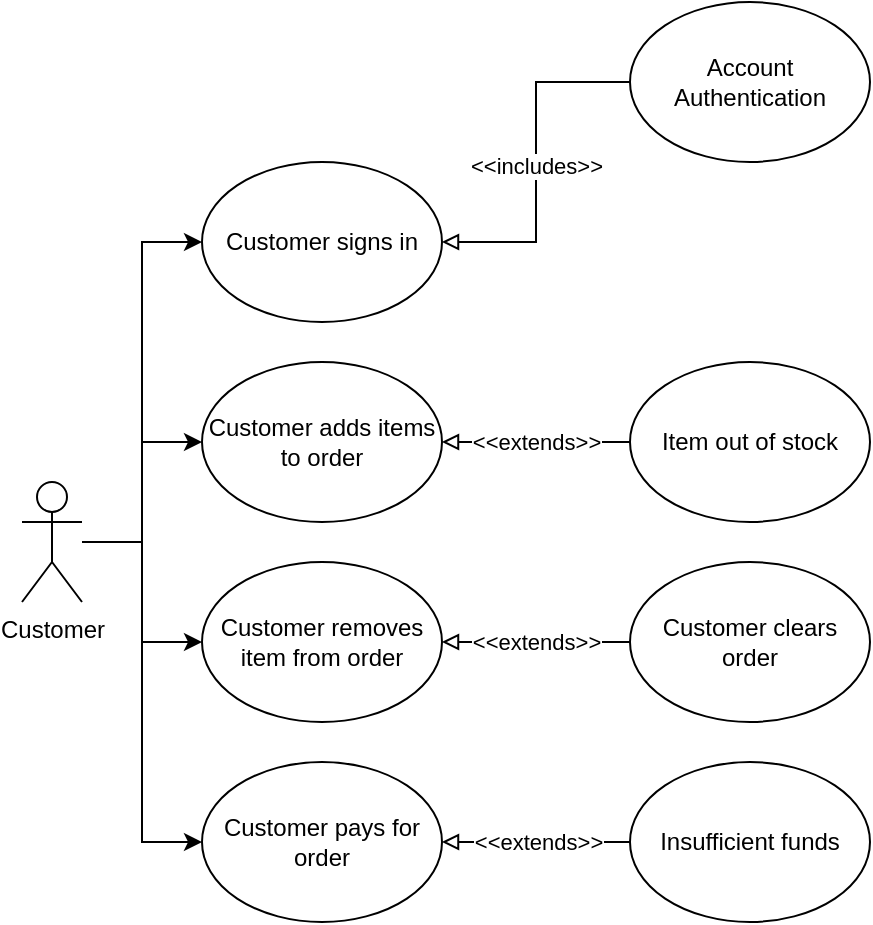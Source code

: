 <mxfile version="20.3.1" type="device"><diagram id="1q628rqOdcsugtJwC8Sf" name="Page-1"><mxGraphModel dx="1422" dy="794" grid="1" gridSize="10" guides="1" tooltips="1" connect="1" arrows="1" fold="1" page="1" pageScale="1" pageWidth="827" pageHeight="1169" math="0" shadow="0"><root><mxCell id="0"/><mxCell id="1" parent="0"/><mxCell id="gyUalU9NXfqEpsR_ZSLN-1" value="Customer adds items to order" style="ellipse;whiteSpace=wrap;html=1;" vertex="1" parent="1"><mxGeometry x="280" y="360" width="120" height="80" as="geometry"/></mxCell><mxCell id="gyUalU9NXfqEpsR_ZSLN-7" style="edgeStyle=orthogonalEdgeStyle;rounded=0;orthogonalLoop=1;jettySize=auto;html=1;entryX=0;entryY=0.5;entryDx=0;entryDy=0;" edge="1" parent="1" source="gyUalU9NXfqEpsR_ZSLN-2" target="gyUalU9NXfqEpsR_ZSLN-1"><mxGeometry relative="1" as="geometry"/></mxCell><mxCell id="gyUalU9NXfqEpsR_ZSLN-9" style="edgeStyle=orthogonalEdgeStyle;rounded=0;orthogonalLoop=1;jettySize=auto;html=1;entryX=0;entryY=0.5;entryDx=0;entryDy=0;" edge="1" parent="1" source="gyUalU9NXfqEpsR_ZSLN-2" target="gyUalU9NXfqEpsR_ZSLN-8"><mxGeometry relative="1" as="geometry"/></mxCell><mxCell id="gyUalU9NXfqEpsR_ZSLN-11" style="edgeStyle=orthogonalEdgeStyle;rounded=0;orthogonalLoop=1;jettySize=auto;html=1;entryX=0;entryY=0.5;entryDx=0;entryDy=0;" edge="1" parent="1" source="gyUalU9NXfqEpsR_ZSLN-2" target="gyUalU9NXfqEpsR_ZSLN-10"><mxGeometry relative="1" as="geometry"/></mxCell><mxCell id="gyUalU9NXfqEpsR_ZSLN-15" style="edgeStyle=orthogonalEdgeStyle;rounded=0;orthogonalLoop=1;jettySize=auto;html=1;entryX=0;entryY=0.5;entryDx=0;entryDy=0;" edge="1" parent="1" source="gyUalU9NXfqEpsR_ZSLN-2" target="gyUalU9NXfqEpsR_ZSLN-14"><mxGeometry relative="1" as="geometry"/></mxCell><mxCell id="gyUalU9NXfqEpsR_ZSLN-2" value="Customer" style="shape=umlActor;verticalLabelPosition=bottom;verticalAlign=top;html=1;outlineConnect=0;" vertex="1" parent="1"><mxGeometry x="190" y="420" width="30" height="60" as="geometry"/></mxCell><mxCell id="gyUalU9NXfqEpsR_ZSLN-8" value="Customer removes item from order" style="ellipse;whiteSpace=wrap;html=1;" vertex="1" parent="1"><mxGeometry x="280" y="460" width="120" height="80" as="geometry"/></mxCell><mxCell id="gyUalU9NXfqEpsR_ZSLN-10" value="Customer pays for order" style="ellipse;whiteSpace=wrap;html=1;" vertex="1" parent="1"><mxGeometry x="280" y="560" width="120" height="80" as="geometry"/></mxCell><mxCell id="gyUalU9NXfqEpsR_ZSLN-16" style="edgeStyle=orthogonalEdgeStyle;rounded=0;orthogonalLoop=1;jettySize=auto;html=1;entryX=1;entryY=0.5;entryDx=0;entryDy=0;exitX=0;exitY=0.5;exitDx=0;exitDy=0;endArrow=block;endFill=0;" edge="1" parent="1" source="gyUalU9NXfqEpsR_ZSLN-17" target="gyUalU9NXfqEpsR_ZSLN-14"><mxGeometry relative="1" as="geometry"><mxPoint x="520" y="300" as="sourcePoint"/></mxGeometry></mxCell><mxCell id="gyUalU9NXfqEpsR_ZSLN-18" value="&amp;lt;&amp;lt;includes&amp;gt;&amp;gt;" style="edgeLabel;html=1;align=center;verticalAlign=middle;resizable=0;points=[];" vertex="1" connectable="0" parent="gyUalU9NXfqEpsR_ZSLN-16"><mxGeometry x="0.262" y="1" relative="1" as="geometry"><mxPoint x="-1" y="-21" as="offset"/></mxGeometry></mxCell><mxCell id="gyUalU9NXfqEpsR_ZSLN-14" value="Customer signs in" style="ellipse;whiteSpace=wrap;html=1;" vertex="1" parent="1"><mxGeometry x="280" y="260" width="120" height="80" as="geometry"/></mxCell><mxCell id="gyUalU9NXfqEpsR_ZSLN-17" value="Account Authentication" style="ellipse;whiteSpace=wrap;html=1;" vertex="1" parent="1"><mxGeometry x="494" y="180" width="120" height="80" as="geometry"/></mxCell><mxCell id="gyUalU9NXfqEpsR_ZSLN-20" value="&amp;lt;&amp;lt;extends&amp;gt;&amp;gt;" style="edgeStyle=orthogonalEdgeStyle;rounded=0;orthogonalLoop=1;jettySize=auto;html=1;entryX=1;entryY=0.5;entryDx=0;entryDy=0;endArrow=block;endFill=0;" edge="1" parent="1" source="gyUalU9NXfqEpsR_ZSLN-19" target="gyUalU9NXfqEpsR_ZSLN-8"><mxGeometry relative="1" as="geometry"/></mxCell><mxCell id="gyUalU9NXfqEpsR_ZSLN-19" value="Customer clears order" style="ellipse;whiteSpace=wrap;html=1;" vertex="1" parent="1"><mxGeometry x="494" y="460" width="120" height="80" as="geometry"/></mxCell><mxCell id="gyUalU9NXfqEpsR_ZSLN-22" style="edgeStyle=orthogonalEdgeStyle;rounded=0;orthogonalLoop=1;jettySize=auto;html=1;entryX=1;entryY=0.5;entryDx=0;entryDy=0;endArrow=block;endFill=0;" edge="1" parent="1" source="gyUalU9NXfqEpsR_ZSLN-21" target="gyUalU9NXfqEpsR_ZSLN-10"><mxGeometry relative="1" as="geometry"/></mxCell><mxCell id="gyUalU9NXfqEpsR_ZSLN-23" value="&amp;lt;&amp;lt;extends&amp;gt;&amp;gt;" style="edgeLabel;html=1;align=center;verticalAlign=middle;resizable=0;points=[];" vertex="1" connectable="0" parent="gyUalU9NXfqEpsR_ZSLN-22"><mxGeometry x="-0.169" y="3" relative="1" as="geometry"><mxPoint x="-7" y="-3" as="offset"/></mxGeometry></mxCell><mxCell id="gyUalU9NXfqEpsR_ZSLN-21" value="Insufficient funds" style="ellipse;whiteSpace=wrap;html=1;" vertex="1" parent="1"><mxGeometry x="494" y="560" width="120" height="80" as="geometry"/></mxCell><mxCell id="gyUalU9NXfqEpsR_ZSLN-25" value="&amp;lt;&amp;lt;extends&amp;gt;&amp;gt;" style="edgeStyle=orthogonalEdgeStyle;rounded=0;orthogonalLoop=1;jettySize=auto;html=1;entryX=1;entryY=0.5;entryDx=0;entryDy=0;endArrow=block;endFill=0;" edge="1" parent="1" source="gyUalU9NXfqEpsR_ZSLN-24" target="gyUalU9NXfqEpsR_ZSLN-1"><mxGeometry relative="1" as="geometry"/></mxCell><mxCell id="gyUalU9NXfqEpsR_ZSLN-24" value="Item out of stock" style="ellipse;whiteSpace=wrap;html=1;" vertex="1" parent="1"><mxGeometry x="494" y="360" width="120" height="80" as="geometry"/></mxCell></root></mxGraphModel></diagram></mxfile>
